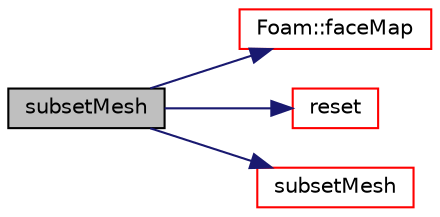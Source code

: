 digraph "subsetMesh"
{
  bgcolor="transparent";
  edge [fontname="Helvetica",fontsize="10",labelfontname="Helvetica",labelfontsize="10"];
  node [fontname="Helvetica",fontsize="10",shape=record];
  rankdir="LR";
  Node1 [label="subsetMesh",height=0.2,width=0.4,color="black", fillcolor="grey75", style="filled", fontcolor="black"];
  Node1 -> Node2 [color="midnightblue",fontsize="10",style="solid",fontname="Helvetica"];
  Node2 [label="Foam::faceMap",height=0.2,width=0.4,color="red",URL="$a10936.html#aa77215843e964fac259ab06e68d0ee02"];
  Node1 -> Node3 [color="midnightblue",fontsize="10",style="solid",fontname="Helvetica"];
  Node3 [label="reset",height=0.2,width=0.4,color="red",URL="$a02875.html#a00d8623f0c07f750c4be9c5220e2c7e4",tooltip="Transfer components (points, faces, zone ids). "];
  Node1 -> Node4 [color="midnightblue",fontsize="10",style="solid",fontname="Helvetica"];
  Node4 [label="subsetMesh",height=0.2,width=0.4,color="red",URL="$a02875.html#a04c51f2cb416472cc3f96c66d07b2bf7",tooltip="Return new surface. "];
}

